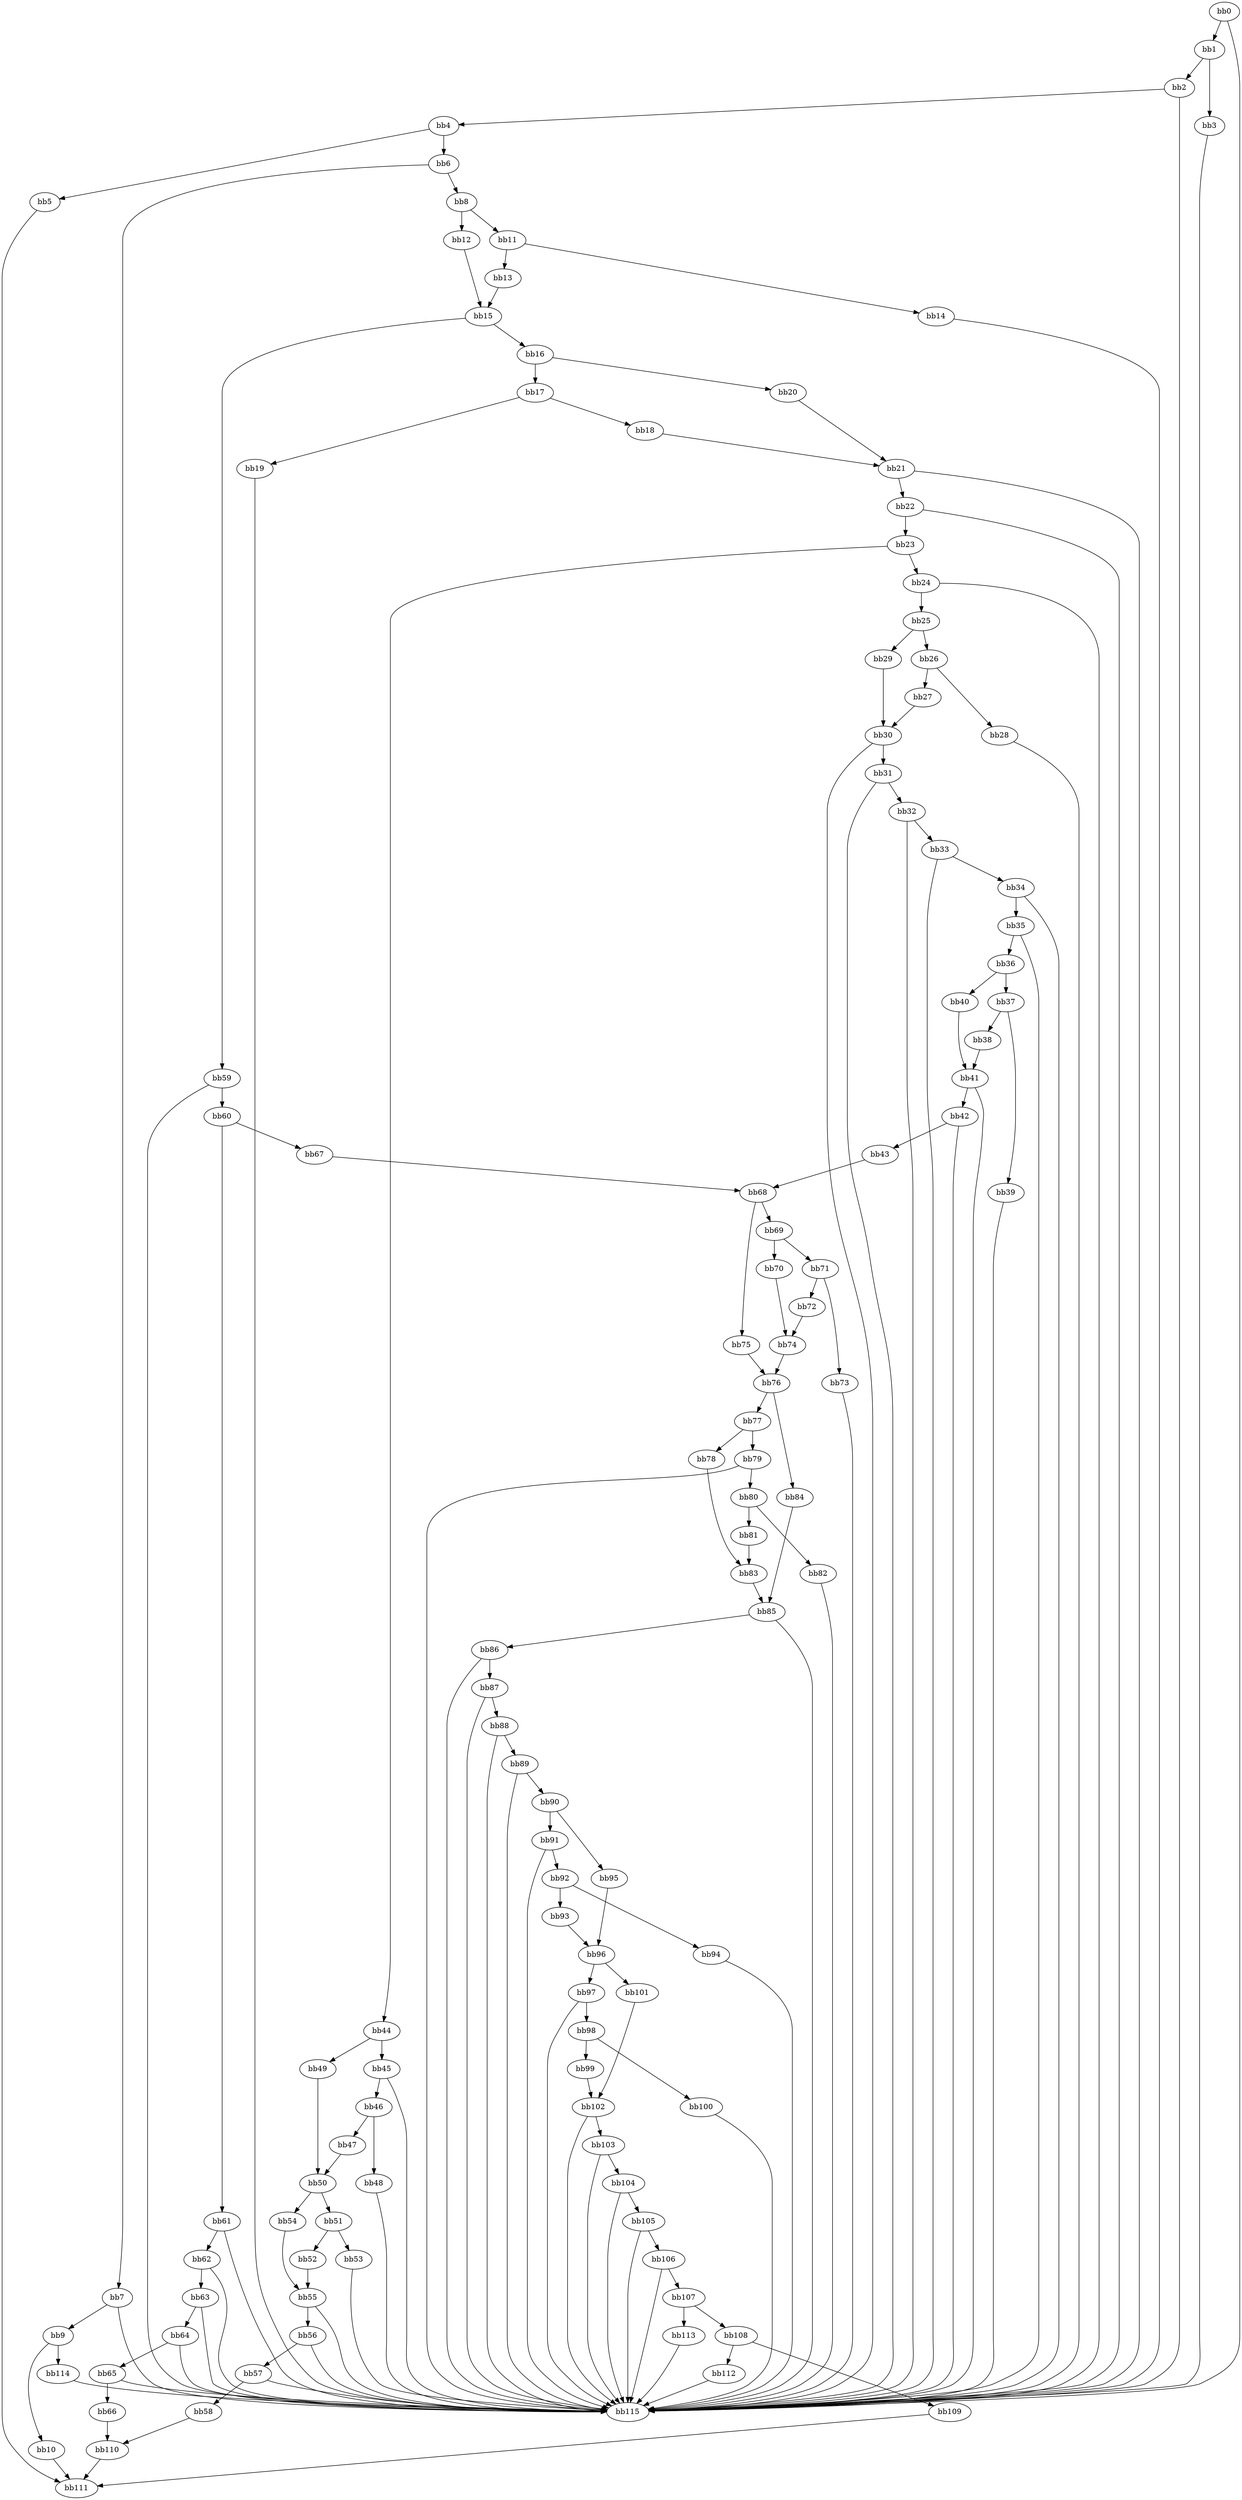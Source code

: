 digraph {
    0 [ label = "bb0\l" ]
    1 [ label = "bb1\l" ]
    2 [ label = "bb2\l" ]
    3 [ label = "bb3\l" ]
    4 [ label = "bb4\l" ]
    5 [ label = "bb5\l" ]
    6 [ label = "bb6\l" ]
    7 [ label = "bb7\l" ]
    8 [ label = "bb8\l" ]
    9 [ label = "bb9\l" ]
    10 [ label = "bb10\l" ]
    11 [ label = "bb11\l" ]
    12 [ label = "bb12\l" ]
    13 [ label = "bb13\l" ]
    14 [ label = "bb14\l" ]
    15 [ label = "bb15\l" ]
    16 [ label = "bb16\l" ]
    17 [ label = "bb17\l" ]
    18 [ label = "bb18\l" ]
    19 [ label = "bb19\l" ]
    20 [ label = "bb20\l" ]
    21 [ label = "bb21\l" ]
    22 [ label = "bb22\l" ]
    23 [ label = "bb23\l" ]
    24 [ label = "bb24\l" ]
    25 [ label = "bb25\l" ]
    26 [ label = "bb26\l" ]
    27 [ label = "bb27\l" ]
    28 [ label = "bb28\l" ]
    29 [ label = "bb29\l" ]
    30 [ label = "bb30\l" ]
    31 [ label = "bb31\l" ]
    32 [ label = "bb32\l" ]
    33 [ label = "bb33\l" ]
    34 [ label = "bb34\l" ]
    35 [ label = "bb35\l" ]
    36 [ label = "bb36\l" ]
    37 [ label = "bb37\l" ]
    38 [ label = "bb38\l" ]
    39 [ label = "bb39\l" ]
    40 [ label = "bb40\l" ]
    41 [ label = "bb41\l" ]
    42 [ label = "bb42\l" ]
    43 [ label = "bb43\l" ]
    44 [ label = "bb44\l" ]
    45 [ label = "bb45\l" ]
    46 [ label = "bb46\l" ]
    47 [ label = "bb47\l" ]
    48 [ label = "bb48\l" ]
    49 [ label = "bb49\l" ]
    50 [ label = "bb50\l" ]
    51 [ label = "bb51\l" ]
    52 [ label = "bb52\l" ]
    53 [ label = "bb53\l" ]
    54 [ label = "bb54\l" ]
    55 [ label = "bb55\l" ]
    56 [ label = "bb56\l" ]
    57 [ label = "bb57\l" ]
    58 [ label = "bb58\l" ]
    59 [ label = "bb59\l" ]
    60 [ label = "bb60\l" ]
    61 [ label = "bb61\l" ]
    62 [ label = "bb62\l" ]
    63 [ label = "bb63\l" ]
    64 [ label = "bb64\l" ]
    65 [ label = "bb65\l" ]
    66 [ label = "bb66\l" ]
    67 [ label = "bb67\l" ]
    68 [ label = "bb68\l" ]
    69 [ label = "bb69\l" ]
    70 [ label = "bb70\l" ]
    71 [ label = "bb71\l" ]
    72 [ label = "bb72\l" ]
    73 [ label = "bb73\l" ]
    74 [ label = "bb74\l" ]
    75 [ label = "bb75\l" ]
    76 [ label = "bb76\l" ]
    77 [ label = "bb77\l" ]
    78 [ label = "bb78\l" ]
    79 [ label = "bb79\l" ]
    80 [ label = "bb80\l" ]
    81 [ label = "bb81\l" ]
    82 [ label = "bb82\l" ]
    83 [ label = "bb83\l" ]
    84 [ label = "bb84\l" ]
    85 [ label = "bb85\l" ]
    86 [ label = "bb86\l" ]
    87 [ label = "bb87\l" ]
    88 [ label = "bb88\l" ]
    89 [ label = "bb89\l" ]
    90 [ label = "bb90\l" ]
    91 [ label = "bb91\l" ]
    92 [ label = "bb92\l" ]
    93 [ label = "bb93\l" ]
    94 [ label = "bb94\l" ]
    95 [ label = "bb95\l" ]
    96 [ label = "bb96\l" ]
    97 [ label = "bb97\l" ]
    98 [ label = "bb98\l" ]
    99 [ label = "bb99\l" ]
    100 [ label = "bb100\l" ]
    101 [ label = "bb101\l" ]
    102 [ label = "bb102\l" ]
    103 [ label = "bb103\l" ]
    104 [ label = "bb104\l" ]
    105 [ label = "bb105\l" ]
    106 [ label = "bb106\l" ]
    107 [ label = "bb107\l" ]
    108 [ label = "bb108\l" ]
    109 [ label = "bb109\l" ]
    110 [ label = "bb110\l" ]
    111 [ label = "bb111\l" ]
    112 [ label = "bb112\l" ]
    113 [ label = "bb113\l" ]
    114 [ label = "bb114\l" ]
    115 [ label = "bb115\l" ]
    0 -> 1 [ ]
    0 -> 115 [ ]
    1 -> 2 [ ]
    1 -> 3 [ ]
    2 -> 4 [ ]
    2 -> 115 [ ]
    3 -> 115 [ ]
    4 -> 5 [ ]
    4 -> 6 [ ]
    5 -> 111 [ ]
    6 -> 7 [ ]
    6 -> 8 [ ]
    7 -> 9 [ ]
    7 -> 115 [ ]
    8 -> 11 [ ]
    8 -> 12 [ ]
    9 -> 10 [ ]
    9 -> 114 [ ]
    10 -> 111 [ ]
    11 -> 13 [ ]
    11 -> 14 [ ]
    12 -> 15 [ ]
    13 -> 15 [ ]
    14 -> 115 [ ]
    15 -> 16 [ ]
    15 -> 59 [ ]
    16 -> 17 [ ]
    16 -> 20 [ ]
    17 -> 18 [ ]
    17 -> 19 [ ]
    18 -> 21 [ ]
    19 -> 115 [ ]
    20 -> 21 [ ]
    21 -> 22 [ ]
    21 -> 115 [ ]
    22 -> 23 [ ]
    22 -> 115 [ ]
    23 -> 24 [ ]
    23 -> 44 [ ]
    24 -> 25 [ ]
    24 -> 115 [ ]
    25 -> 26 [ ]
    25 -> 29 [ ]
    26 -> 27 [ ]
    26 -> 28 [ ]
    27 -> 30 [ ]
    28 -> 115 [ ]
    29 -> 30 [ ]
    30 -> 31 [ ]
    30 -> 115 [ ]
    31 -> 32 [ ]
    31 -> 115 [ ]
    32 -> 33 [ ]
    32 -> 115 [ ]
    33 -> 34 [ ]
    33 -> 115 [ ]
    34 -> 35 [ ]
    34 -> 115 [ ]
    35 -> 36 [ ]
    35 -> 115 [ ]
    36 -> 37 [ ]
    36 -> 40 [ ]
    37 -> 38 [ ]
    37 -> 39 [ ]
    38 -> 41 [ ]
    39 -> 115 [ ]
    40 -> 41 [ ]
    41 -> 42 [ ]
    41 -> 115 [ ]
    42 -> 43 [ ]
    42 -> 115 [ ]
    43 -> 68 [ ]
    44 -> 45 [ ]
    44 -> 49 [ ]
    45 -> 46 [ ]
    45 -> 115 [ ]
    46 -> 47 [ ]
    46 -> 48 [ ]
    47 -> 50 [ ]
    48 -> 115 [ ]
    49 -> 50 [ ]
    50 -> 51 [ ]
    50 -> 54 [ ]
    51 -> 52 [ ]
    51 -> 53 [ ]
    52 -> 55 [ ]
    53 -> 115 [ ]
    54 -> 55 [ ]
    55 -> 56 [ ]
    55 -> 115 [ ]
    56 -> 57 [ ]
    56 -> 115 [ ]
    57 -> 58 [ ]
    57 -> 115 [ ]
    58 -> 110 [ ]
    59 -> 60 [ ]
    59 -> 115 [ ]
    60 -> 61 [ ]
    60 -> 67 [ ]
    61 -> 62 [ ]
    61 -> 115 [ ]
    62 -> 63 [ ]
    62 -> 115 [ ]
    63 -> 64 [ ]
    63 -> 115 [ ]
    64 -> 65 [ ]
    64 -> 115 [ ]
    65 -> 66 [ ]
    65 -> 115 [ ]
    66 -> 110 [ ]
    67 -> 68 [ ]
    68 -> 69 [ ]
    68 -> 75 [ ]
    69 -> 70 [ ]
    69 -> 71 [ ]
    70 -> 74 [ ]
    71 -> 72 [ ]
    71 -> 73 [ ]
    72 -> 74 [ ]
    73 -> 115 [ ]
    74 -> 76 [ ]
    75 -> 76 [ ]
    76 -> 77 [ ]
    76 -> 84 [ ]
    77 -> 78 [ ]
    77 -> 79 [ ]
    78 -> 83 [ ]
    79 -> 80 [ ]
    79 -> 115 [ ]
    80 -> 81 [ ]
    80 -> 82 [ ]
    81 -> 83 [ ]
    82 -> 115 [ ]
    83 -> 85 [ ]
    84 -> 85 [ ]
    85 -> 86 [ ]
    85 -> 115 [ ]
    86 -> 87 [ ]
    86 -> 115 [ ]
    87 -> 88 [ ]
    87 -> 115 [ ]
    88 -> 89 [ ]
    88 -> 115 [ ]
    89 -> 90 [ ]
    89 -> 115 [ ]
    90 -> 91 [ ]
    90 -> 95 [ ]
    91 -> 92 [ ]
    91 -> 115 [ ]
    92 -> 93 [ ]
    92 -> 94 [ ]
    93 -> 96 [ ]
    94 -> 115 [ ]
    95 -> 96 [ ]
    96 -> 97 [ ]
    96 -> 101 [ ]
    97 -> 98 [ ]
    97 -> 115 [ ]
    98 -> 99 [ ]
    98 -> 100 [ ]
    99 -> 102 [ ]
    100 -> 115 [ ]
    101 -> 102 [ ]
    102 -> 103 [ ]
    102 -> 115 [ ]
    103 -> 104 [ ]
    103 -> 115 [ ]
    104 -> 105 [ ]
    104 -> 115 [ ]
    105 -> 106 [ ]
    105 -> 115 [ ]
    106 -> 107 [ ]
    106 -> 115 [ ]
    107 -> 108 [ ]
    107 -> 113 [ ]
    108 -> 109 [ ]
    108 -> 112 [ ]
    109 -> 111 [ ]
    110 -> 111 [ ]
    112 -> 115 [ ]
    113 -> 115 [ ]
    114 -> 115 [ ]
}

